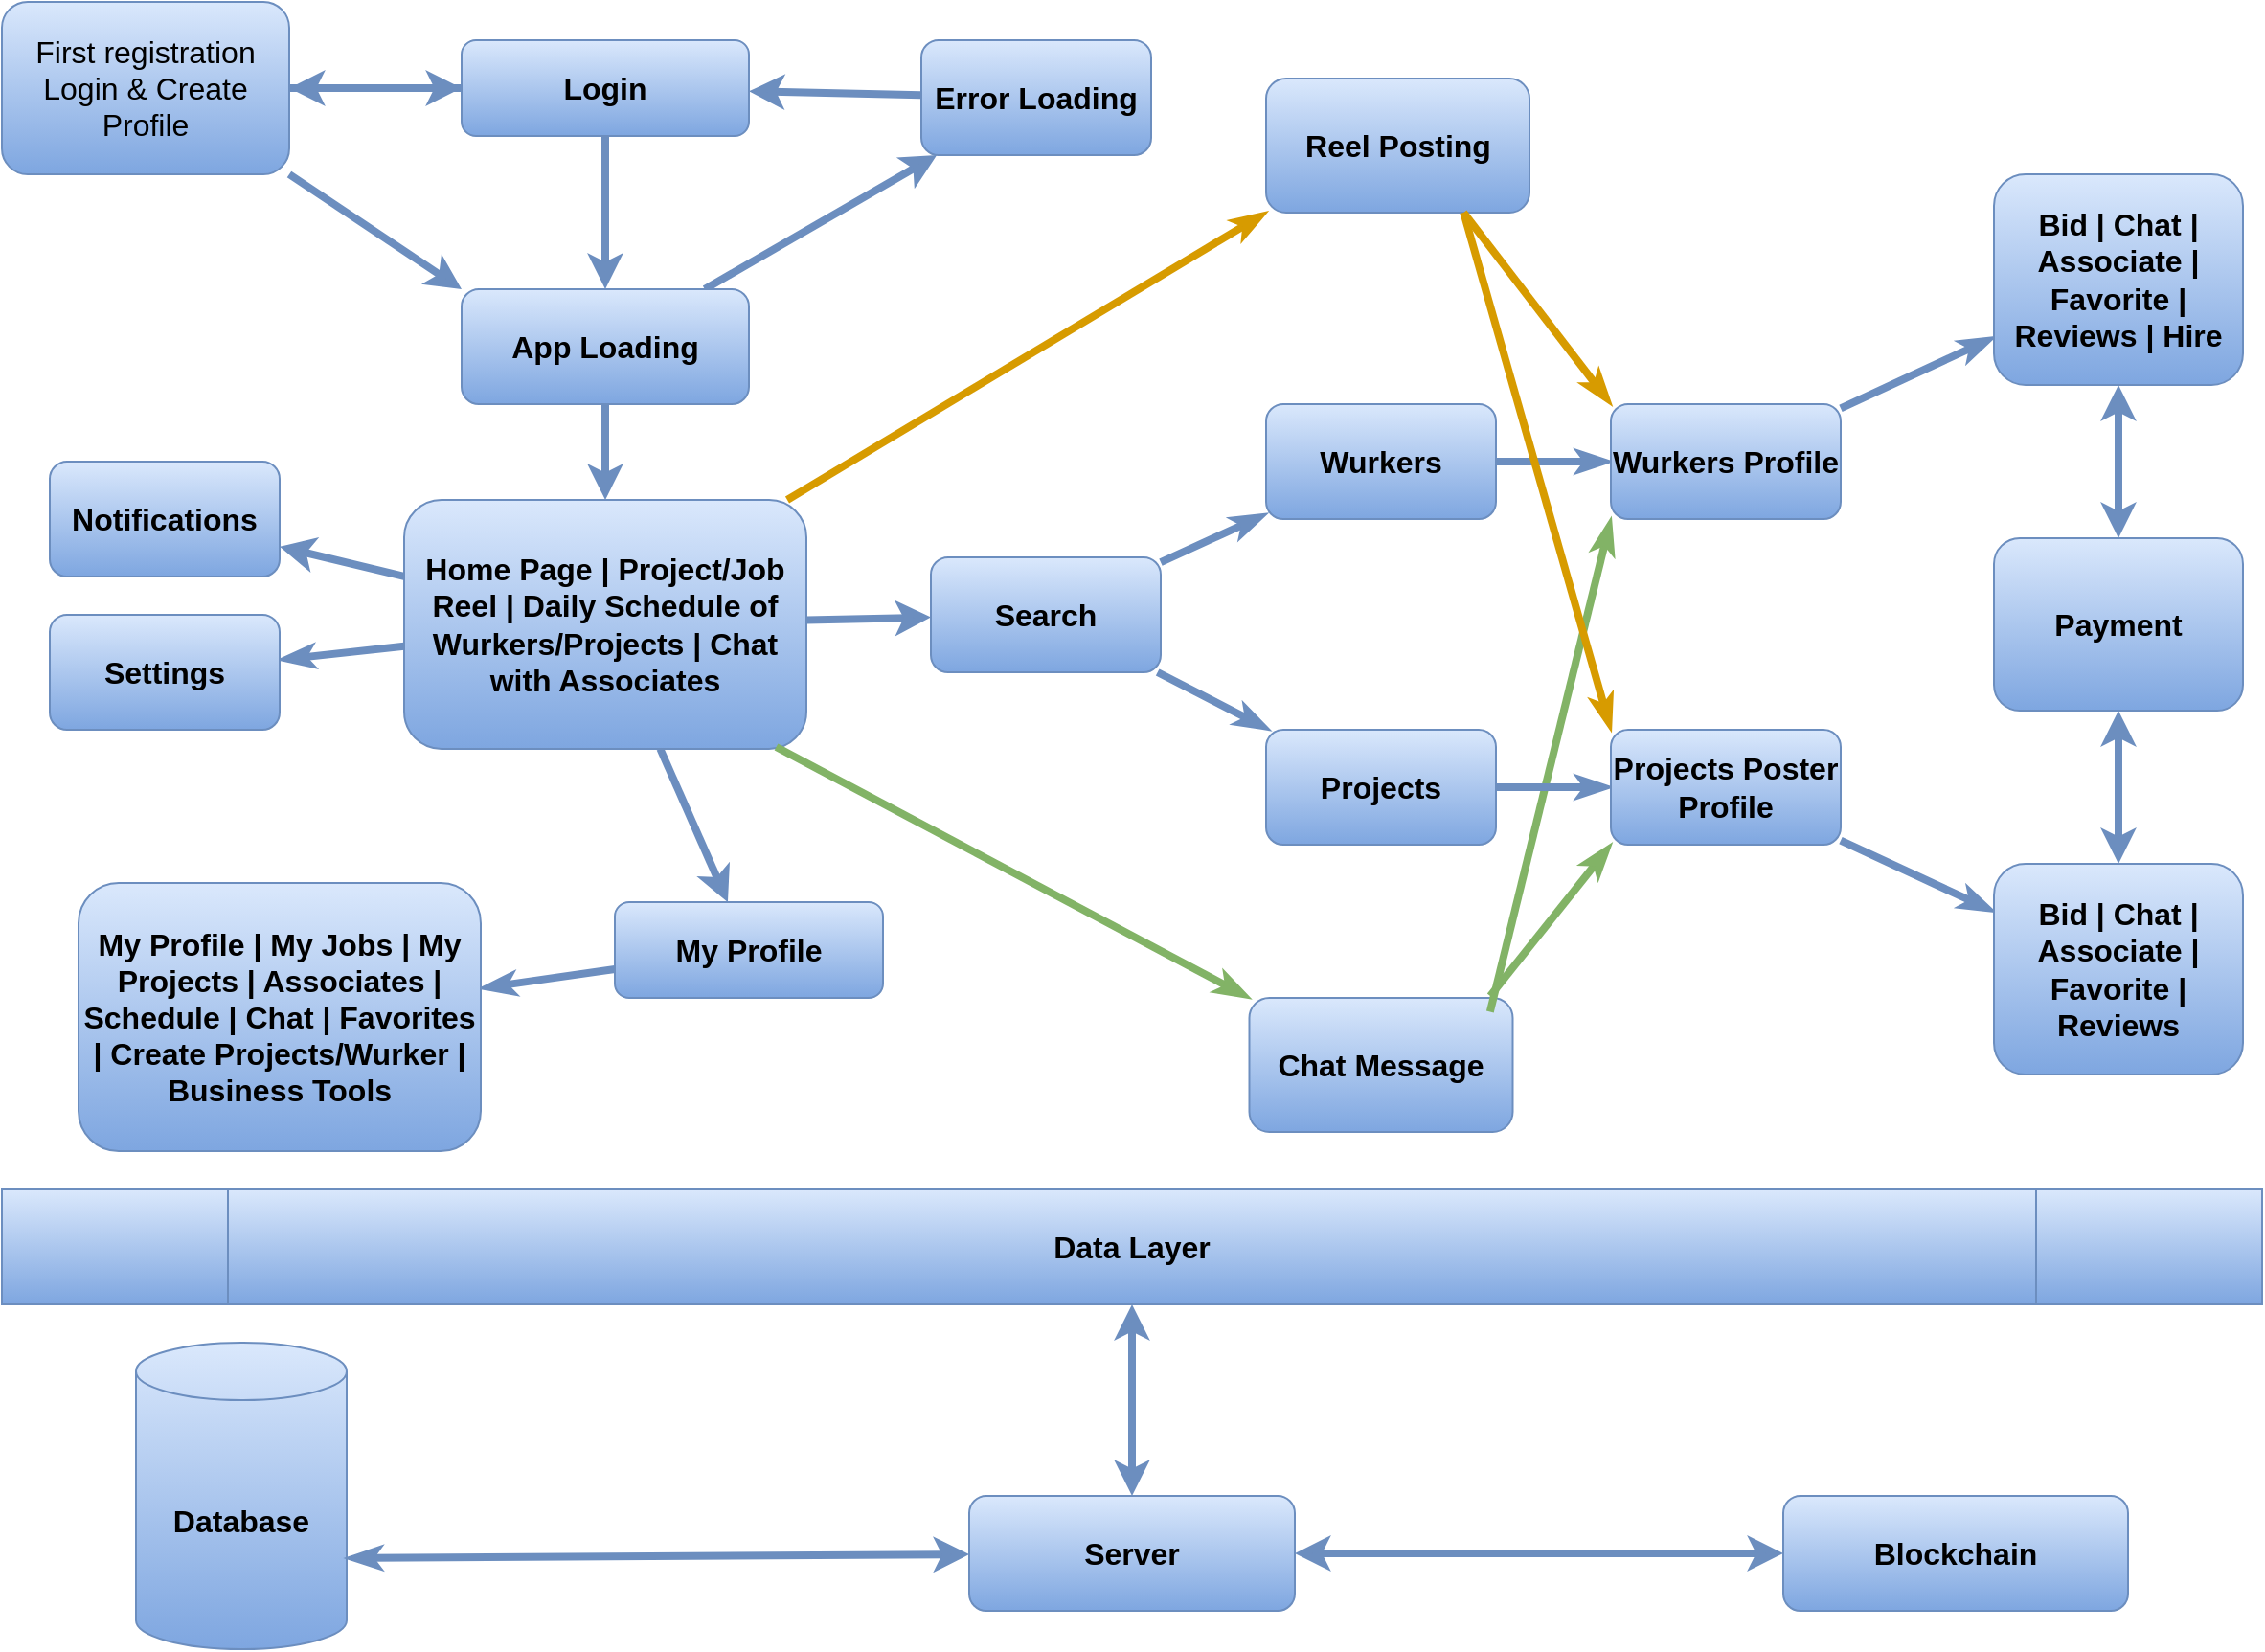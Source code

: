 <mxfile>
    <diagram id="QaHvWn-cl2_Ptz0q-BFI" name="Page-1">
        <mxGraphModel dx="2450" dy="1358" grid="1" gridSize="10" guides="1" tooltips="1" connect="1" arrows="1" fold="1" page="0" pageScale="1" pageWidth="1100" pageHeight="850" background="none" math="0" shadow="0">
            <root>
                <mxCell id="0"/>
                <mxCell id="1" parent="0"/>
                <mxCell id="13" value="" style="edgeStyle=none;html=1;strokeWidth=4;gradientColor=#7ea6e0;fillColor=#dae8fc;strokeColor=#6c8ebf;fontColor=#000000;fontStyle=1" edge="1" parent="1" source="2" target="12">
                    <mxGeometry relative="1" as="geometry"/>
                </mxCell>
                <mxCell id="17" value="" style="edgeStyle=none;html=1;strokeWidth=4;gradientColor=#7ea6e0;fillColor=#dae8fc;strokeColor=#6c8ebf;fontColor=#000000;fontStyle=1" edge="1" parent="1" source="2" target="16">
                    <mxGeometry relative="1" as="geometry"/>
                </mxCell>
                <mxCell id="2" value="&lt;span style=&quot;font-size: 16px&quot;&gt;App Loading&lt;/span&gt;" style="rounded=1;whiteSpace=wrap;html=1;gradientColor=#7ea6e0;fillColor=#dae8fc;strokeColor=#6c8ebf;fontColor=#000000;fontStyle=1" vertex="1" parent="1">
                    <mxGeometry x="-240" y="100" width="150" height="60" as="geometry"/>
                </mxCell>
                <mxCell id="14" value="" style="edgeStyle=none;html=1;strokeWidth=4;gradientColor=#7ea6e0;fillColor=#dae8fc;strokeColor=#6c8ebf;fontColor=#000000;fontStyle=1" edge="1" parent="1" source="5" target="8">
                    <mxGeometry relative="1" as="geometry"/>
                </mxCell>
                <mxCell id="5" value="&lt;font style=&quot;font-size: 16px&quot;&gt;First registration Login &amp;amp; Create Profile&lt;/font&gt;" style="rounded=1;whiteSpace=wrap;html=1;gradientColor=#7ea6e0;fillColor=#dae8fc;strokeColor=#6c8ebf;fontColor=#000000;" vertex="1" parent="1">
                    <mxGeometry x="-480" y="-50" width="150" height="90" as="geometry"/>
                </mxCell>
                <mxCell id="7" value="" style="endArrow=classic;html=1;exitX=1;exitY=1;exitDx=0;exitDy=0;strokeWidth=4;entryX=0;entryY=0;entryDx=0;entryDy=0;gradientColor=#7ea6e0;fillColor=#dae8fc;strokeColor=#6c8ebf;fontColor=#000000;fontStyle=1" edge="1" parent="1" source="5" target="2">
                    <mxGeometry width="50" height="50" relative="1" as="geometry">
                        <mxPoint x="190" y="390" as="sourcePoint"/>
                        <mxPoint x="-240" y="130" as="targetPoint"/>
                        <Array as="points"/>
                    </mxGeometry>
                </mxCell>
                <mxCell id="11" value="" style="edgeStyle=none;html=1;strokeWidth=4;gradientColor=#7ea6e0;fillColor=#dae8fc;strokeColor=#6c8ebf;fontColor=#000000;fontStyle=1" edge="1" parent="1" source="8" target="2">
                    <mxGeometry relative="1" as="geometry"/>
                </mxCell>
                <mxCell id="15" value="" style="edgeStyle=none;html=1;strokeWidth=4;gradientColor=#7ea6e0;fillColor=#dae8fc;strokeColor=#6c8ebf;fontColor=#000000;fontStyle=1" edge="1" parent="1" source="8" target="5">
                    <mxGeometry relative="1" as="geometry"/>
                </mxCell>
                <mxCell id="8" value="&lt;font style=&quot;font-size: 16px&quot;&gt;Login&lt;/font&gt;" style="rounded=1;whiteSpace=wrap;html=1;gradientColor=#7ea6e0;fillColor=#dae8fc;strokeColor=#6c8ebf;fontColor=#000000;fontStyle=1" vertex="1" parent="1">
                    <mxGeometry x="-240" y="-30" width="150" height="50" as="geometry"/>
                </mxCell>
                <mxCell id="20" value="" style="edgeStyle=none;html=1;strokeWidth=4;gradientColor=#7ea6e0;fillColor=#dae8fc;strokeColor=#6c8ebf;fontColor=#000000;fontStyle=1" edge="1" parent="1" source="12" target="19">
                    <mxGeometry relative="1" as="geometry"/>
                </mxCell>
                <mxCell id="28" value="" style="edgeStyle=none;html=1;strokeWidth=4;gradientColor=#7ea6e0;fillColor=#dae8fc;strokeColor=#6c8ebf;fontColor=#000000;fontStyle=1" edge="1" parent="1" source="12" target="27">
                    <mxGeometry relative="1" as="geometry"/>
                </mxCell>
                <mxCell id="30" value="" style="edgeStyle=none;html=1;strokeWidth=4;gradientColor=#7ea6e0;fillColor=#dae8fc;strokeColor=#6c8ebf;fontColor=#000000;fontStyle=1" edge="1" parent="1" source="12" target="29">
                    <mxGeometry relative="1" as="geometry"/>
                </mxCell>
                <mxCell id="12" value="&lt;span style=&quot;font-size: 16px&quot;&gt;Home Page |&amp;nbsp;&lt;/span&gt;&lt;span style=&quot;font-size: 16px&quot;&gt;Project/Job Reel |&amp;nbsp;&lt;/span&gt;&lt;span style=&quot;font-size: 16px&quot;&gt;Daily Schedule of Wurkers/Projects |&amp;nbsp;&lt;/span&gt;&lt;span style=&quot;font-size: 16px&quot;&gt;Chat with Associates&lt;/span&gt;" style="rounded=1;whiteSpace=wrap;html=1;gradientColor=#7ea6e0;fillColor=#dae8fc;strokeColor=#6c8ebf;fontColor=#000000;fontStyle=1" vertex="1" parent="1">
                    <mxGeometry x="-270" y="210" width="210" height="130" as="geometry"/>
                </mxCell>
                <mxCell id="18" value="" style="edgeStyle=none;html=1;strokeWidth=4;gradientColor=#7ea6e0;fillColor=#dae8fc;strokeColor=#6c8ebf;fontColor=#000000;fontStyle=1" edge="1" parent="1" source="16" target="8">
                    <mxGeometry relative="1" as="geometry"/>
                </mxCell>
                <mxCell id="16" value="&lt;span style=&quot;font-size: 16px&quot;&gt;Error Loading&lt;/span&gt;" style="whiteSpace=wrap;html=1;rounded=1;gradientColor=#7ea6e0;fillColor=#dae8fc;strokeColor=#6c8ebf;fontColor=#000000;fontStyle=1" vertex="1" parent="1">
                    <mxGeometry y="-30" width="120" height="60" as="geometry"/>
                </mxCell>
                <mxCell id="19" value="&lt;span style=&quot;font-size: 16px&quot;&gt;Notifications&lt;/span&gt;" style="whiteSpace=wrap;html=1;rounded=1;gradientColor=#7ea6e0;fillColor=#dae8fc;strokeColor=#6c8ebf;fontColor=#000000;fontStyle=1" vertex="1" parent="1">
                    <mxGeometry x="-455" y="190" width="120" height="60" as="geometry"/>
                </mxCell>
                <mxCell id="27" value="&lt;span style=&quot;font-size: 16px&quot;&gt;My Profile&lt;/span&gt;" style="whiteSpace=wrap;html=1;rounded=1;gradientColor=#7ea6e0;fillColor=#dae8fc;strokeColor=#6c8ebf;fontColor=#000000;fontStyle=1" vertex="1" parent="1">
                    <mxGeometry x="-160" y="420" width="140" height="50" as="geometry"/>
                </mxCell>
                <mxCell id="29" value="&lt;font style=&quot;font-size: 16px&quot;&gt;Search&lt;/font&gt;" style="whiteSpace=wrap;html=1;rounded=1;gradientColor=#7ea6e0;fillColor=#dae8fc;strokeColor=#6c8ebf;fontColor=#000000;fontStyle=1" vertex="1" parent="1">
                    <mxGeometry x="5" y="240" width="120" height="60" as="geometry"/>
                </mxCell>
                <mxCell id="42" value="" style="edgeStyle=none;curved=1;html=1;startArrow=classicThin;startFill=1;endArrow=none;endFill=0;strokeWidth=4;gradientColor=#7ea6e0;fillColor=#dae8fc;strokeColor=#6c8ebf;fontColor=#000000;fontStyle=1" edge="1" parent="1" source="37" target="29">
                    <mxGeometry relative="1" as="geometry"/>
                </mxCell>
                <mxCell id="37" value="&lt;span style=&quot;font-size: 16px&quot;&gt;Projects&lt;/span&gt;" style="whiteSpace=wrap;html=1;rounded=1;gradientColor=#7ea6e0;fillColor=#dae8fc;strokeColor=#6c8ebf;fontColor=#000000;fontStyle=1" vertex="1" parent="1">
                    <mxGeometry x="180" y="330" width="120" height="60" as="geometry"/>
                </mxCell>
                <mxCell id="41" value="" style="edgeStyle=none;curved=1;html=1;startArrow=classicThin;startFill=1;endArrow=none;endFill=0;strokeWidth=4;gradientColor=#7ea6e0;fillColor=#dae8fc;strokeColor=#6c8ebf;fontColor=#000000;fontStyle=1" edge="1" parent="1" source="38" target="29">
                    <mxGeometry relative="1" as="geometry"/>
                </mxCell>
                <mxCell id="38" value="&lt;font style=&quot;font-size: 16px&quot;&gt;Wurkers&lt;/font&gt;" style="whiteSpace=wrap;html=1;rounded=1;gradientColor=#7ea6e0;fillColor=#dae8fc;strokeColor=#6c8ebf;fontColor=#000000;fontStyle=1" vertex="1" parent="1">
                    <mxGeometry x="180" y="160" width="120" height="60" as="geometry"/>
                </mxCell>
                <mxCell id="44" value="" style="edgeStyle=none;curved=1;html=1;startArrow=classicThin;startFill=1;endArrow=none;endFill=0;strokeWidth=4;gradientColor=#7ea6e0;fillColor=#dae8fc;strokeColor=#6c8ebf;fontColor=#000000;fontStyle=1" edge="1" parent="1" source="43" target="12">
                    <mxGeometry relative="1" as="geometry"/>
                </mxCell>
                <mxCell id="43" value="&lt;span style=&quot;font-size: 16px&quot;&gt;Settings&lt;/span&gt;" style="whiteSpace=wrap;html=1;rounded=1;gradientColor=#7ea6e0;fillColor=#dae8fc;strokeColor=#6c8ebf;fontColor=#000000;fontStyle=1" vertex="1" parent="1">
                    <mxGeometry x="-455" y="270" width="120" height="60" as="geometry"/>
                </mxCell>
                <mxCell id="63" style="edgeStyle=none;curved=1;html=1;exitX=0;exitY=0;exitDx=0;exitDy=0;entryX=0.925;entryY=0.992;entryDx=0;entryDy=0;entryPerimeter=0;startArrow=classicThin;startFill=1;endArrow=none;endFill=0;strokeWidth=4;fillColor=#d5e8d4;strokeColor=#82b366;gradientColor=#97d077;fontColor=#000000;fontStyle=1" edge="1" parent="1" source="45" target="12">
                    <mxGeometry relative="1" as="geometry"/>
                </mxCell>
                <mxCell id="45" value="&lt;span style=&quot;font-size: 16px&quot;&gt;Chat Message&lt;/span&gt;" style="whiteSpace=wrap;html=1;rounded=1;gradientColor=#7ea6e0;fillColor=#dae8fc;strokeColor=#6c8ebf;fontColor=#000000;fontStyle=1" vertex="1" parent="1">
                    <mxGeometry x="171.25" y="470" width="137.5" height="70" as="geometry"/>
                </mxCell>
                <mxCell id="52" style="edgeStyle=none;curved=1;html=1;exitX=0;exitY=1;exitDx=0;exitDy=0;startArrow=classicThin;startFill=1;endArrow=none;endFill=0;strokeWidth=4;fillColor=#ffcd28;strokeColor=#d79b00;gradientColor=#ffa500;fontColor=#000000;fontStyle=1" edge="1" parent="1" source="46">
                    <mxGeometry relative="1" as="geometry">
                        <mxPoint x="-70" y="210" as="targetPoint"/>
                    </mxGeometry>
                </mxCell>
                <mxCell id="46" value="&lt;span style=&quot;font-size: 16px&quot;&gt;Reel Posting&lt;/span&gt;" style="whiteSpace=wrap;html=1;rounded=1;gradientColor=#7ea6e0;fillColor=#dae8fc;strokeColor=#6c8ebf;fontColor=#000000;fontStyle=1" vertex="1" parent="1">
                    <mxGeometry x="180" y="-10" width="137.5" height="70" as="geometry"/>
                </mxCell>
                <mxCell id="56" value="" style="edgeStyle=none;curved=1;html=1;startArrow=classicThin;startFill=1;endArrow=none;endFill=0;strokeWidth=4;gradientColor=#7ea6e0;fillColor=#dae8fc;strokeColor=#6c8ebf;fontColor=#000000;fontStyle=1" edge="1" parent="1" source="53" target="38">
                    <mxGeometry relative="1" as="geometry"/>
                </mxCell>
                <mxCell id="61" style="edgeStyle=none;curved=1;html=1;exitX=0;exitY=0;exitDx=0;exitDy=0;entryX=0.75;entryY=1;entryDx=0;entryDy=0;startArrow=classicThin;startFill=1;endArrow=none;endFill=0;strokeWidth=4;fillColor=#ffcd28;strokeColor=#d79b00;gradientColor=#ffa500;fontColor=#000000;fontStyle=1" edge="1" parent="1" source="53" target="46">
                    <mxGeometry relative="1" as="geometry"/>
                </mxCell>
                <mxCell id="66" style="edgeStyle=none;curved=1;html=1;exitX=0;exitY=1;exitDx=0;exitDy=0;entryX=0.914;entryY=0.104;entryDx=0;entryDy=0;entryPerimeter=0;startArrow=classicThin;startFill=1;endArrow=none;endFill=0;strokeWidth=4;fillColor=#d5e8d4;strokeColor=#82b366;gradientColor=#97d077;fontColor=#000000;fontStyle=1" edge="1" parent="1" source="53" target="45">
                    <mxGeometry relative="1" as="geometry"/>
                </mxCell>
                <mxCell id="53" value="&lt;font style=&quot;font-size: 16px&quot;&gt;Wurkers Profile&lt;/font&gt;" style="whiteSpace=wrap;html=1;rounded=1;gradientColor=#7ea6e0;fillColor=#dae8fc;strokeColor=#6c8ebf;fontColor=#000000;fontStyle=1" vertex="1" parent="1">
                    <mxGeometry x="360" y="160" width="120" height="60" as="geometry"/>
                </mxCell>
                <mxCell id="55" value="" style="edgeStyle=none;curved=1;html=1;startArrow=classicThin;startFill=1;endArrow=none;endFill=0;strokeWidth=4;gradientColor=#7ea6e0;fillColor=#dae8fc;strokeColor=#6c8ebf;fontColor=#000000;fontStyle=1" edge="1" parent="1" source="54" target="37">
                    <mxGeometry relative="1" as="geometry"/>
                </mxCell>
                <mxCell id="62" style="edgeStyle=none;curved=1;html=1;exitX=0;exitY=0;exitDx=0;exitDy=0;entryX=0.75;entryY=1;entryDx=0;entryDy=0;startArrow=classicThin;startFill=1;endArrow=none;endFill=0;strokeWidth=4;fillColor=#ffcd28;strokeColor=#d79b00;gradientColor=#ffa500;fontColor=#000000;fontStyle=1" edge="1" parent="1" source="54" target="46">
                    <mxGeometry relative="1" as="geometry"/>
                </mxCell>
                <mxCell id="64" style="edgeStyle=none;curved=1;html=1;exitX=0;exitY=1;exitDx=0;exitDy=0;startArrow=classicThin;startFill=1;endArrow=none;endFill=0;strokeWidth=4;fillColor=#d5e8d4;strokeColor=#82b366;gradientColor=#97d077;fontColor=#000000;fontStyle=1" edge="1" parent="1" source="54">
                    <mxGeometry relative="1" as="geometry">
                        <mxPoint x="297" y="469" as="targetPoint"/>
                    </mxGeometry>
                </mxCell>
                <mxCell id="54" value="&lt;span style=&quot;font-size: 16px&quot;&gt;Projects Poster Profile&lt;/span&gt;" style="whiteSpace=wrap;html=1;rounded=1;gradientColor=#7ea6e0;fillColor=#dae8fc;strokeColor=#6c8ebf;fontColor=#000000;fontStyle=1" vertex="1" parent="1">
                    <mxGeometry x="360" y="330" width="120" height="60" as="geometry"/>
                </mxCell>
                <mxCell id="59" value="" style="edgeStyle=none;curved=1;html=1;startArrow=classicThin;startFill=1;endArrow=none;endFill=0;strokeWidth=4;gradientColor=#7ea6e0;fillColor=#dae8fc;strokeColor=#6c8ebf;fontColor=#000000;fontStyle=1" edge="1" parent="1" source="57" target="53">
                    <mxGeometry relative="1" as="geometry"/>
                </mxCell>
                <mxCell id="81" value="" style="edgeStyle=none;curved=1;html=1;startArrow=classic;startFill=1;endArrow=classic;endFill=1;strokeWidth=4;gradientColor=#7ea6e0;fillColor=#dae8fc;strokeColor=#6c8ebf;fontColor=#000000;fontStyle=1" edge="1" parent="1" source="57" target="80">
                    <mxGeometry relative="1" as="geometry"/>
                </mxCell>
                <mxCell id="57" value="&lt;font style=&quot;font-size: 16px&quot;&gt;Bid | Chat | Associate | Favorite | Reviews | Hire&lt;/font&gt;" style="whiteSpace=wrap;html=1;rounded=1;gradientColor=#7ea6e0;fillColor=#dae8fc;strokeColor=#6c8ebf;fontColor=#000000;fontStyle=1" vertex="1" parent="1">
                    <mxGeometry x="560" y="40" width="130" height="110" as="geometry"/>
                </mxCell>
                <mxCell id="60" value="" style="edgeStyle=none;curved=1;html=1;startArrow=classicThin;startFill=1;endArrow=none;endFill=0;strokeWidth=4;gradientColor=#7ea6e0;fillColor=#dae8fc;strokeColor=#6c8ebf;fontColor=#000000;fontStyle=1" edge="1" parent="1" source="58" target="54">
                    <mxGeometry relative="1" as="geometry"/>
                </mxCell>
                <mxCell id="82" value="" style="edgeStyle=none;curved=1;html=1;startArrow=classic;startFill=1;endArrow=classic;endFill=1;strokeWidth=4;gradientColor=#7ea6e0;fillColor=#dae8fc;strokeColor=#6c8ebf;fontColor=#000000;fontStyle=1" edge="1" parent="1" source="58" target="80">
                    <mxGeometry relative="1" as="geometry"/>
                </mxCell>
                <mxCell id="58" value="&lt;font style=&quot;font-size: 16px&quot;&gt;Bid | Chat | Associate | Favorite | Reviews&lt;/font&gt;" style="whiteSpace=wrap;html=1;rounded=1;gradientColor=#7ea6e0;fillColor=#dae8fc;strokeColor=#6c8ebf;fontColor=#000000;fontStyle=1" vertex="1" parent="1">
                    <mxGeometry x="560" y="400" width="130" height="110" as="geometry"/>
                </mxCell>
                <mxCell id="69" value="" style="edgeStyle=none;curved=1;html=1;startArrow=classic;startFill=1;endArrow=classic;endFill=1;strokeWidth=4;gradientColor=#7ea6e0;fillColor=#dae8fc;strokeColor=#6c8ebf;fontColor=#000000;fontStyle=1" edge="1" parent="1" source="76" target="68">
                    <mxGeometry relative="1" as="geometry"/>
                </mxCell>
                <mxCell id="67" value="&lt;font style=&quot;font-size: 16px&quot;&gt;Database&lt;/font&gt;" style="shape=cylinder3;whiteSpace=wrap;html=1;boundedLbl=1;backgroundOutline=1;size=15;gradientColor=#7ea6e0;fillColor=#dae8fc;strokeColor=#6c8ebf;fontColor=#000000;fontStyle=1" vertex="1" parent="1">
                    <mxGeometry x="-410" y="650" width="110" height="160" as="geometry"/>
                </mxCell>
                <mxCell id="68" value="&lt;font style=&quot;font-size: 16px&quot;&gt;Data Layer&lt;/font&gt;" style="shape=process;whiteSpace=wrap;html=1;backgroundOutline=1;gradientColor=#7ea6e0;fillColor=#dae8fc;strokeColor=#6c8ebf;fontColor=#000000;fontStyle=1" vertex="1" parent="1">
                    <mxGeometry x="-480" y="570" width="1180" height="60" as="geometry"/>
                </mxCell>
                <mxCell id="75" value="" style="edgeStyle=none;curved=1;html=1;startArrow=classicThin;startFill=1;endArrow=none;endFill=0;strokeWidth=4;gradientColor=#7ea6e0;fillColor=#dae8fc;strokeColor=#6c8ebf;fontColor=#000000;fontStyle=1" edge="1" parent="1" source="72" target="27">
                    <mxGeometry relative="1" as="geometry"/>
                </mxCell>
                <mxCell id="72" value="&lt;span style=&quot;font-size: 16px&quot;&gt;My Profile | My Jobs | My Projects | Associates | Schedule | Chat | Favorites | Create Projects/Wurker | Business Tools&lt;/span&gt;" style="whiteSpace=wrap;html=1;rounded=1;gradientColor=#7ea6e0;fillColor=#dae8fc;strokeColor=#6c8ebf;fontColor=#000000;fontStyle=1" vertex="1" parent="1">
                    <mxGeometry x="-440" y="410" width="210" height="140" as="geometry"/>
                </mxCell>
                <mxCell id="76" value="&lt;font style=&quot;font-size: 16px&quot;&gt;Server&lt;/font&gt;" style="rounded=1;whiteSpace=wrap;html=1;gradientColor=#7ea6e0;fillColor=#dae8fc;strokeColor=#6c8ebf;fontColor=#000000;fontStyle=1" vertex="1" parent="1">
                    <mxGeometry x="25" y="730" width="170" height="60" as="geometry"/>
                </mxCell>
                <mxCell id="77" value="" style="edgeStyle=none;curved=1;html=1;startArrow=classicThin;startFill=1;endArrow=classic;endFill=1;strokeWidth=4;exitX=1;exitY=0;exitDx=0;exitDy=112.5;exitPerimeter=0;gradientColor=#7ea6e0;fillColor=#dae8fc;strokeColor=#6c8ebf;fontColor=#000000;fontStyle=1" edge="1" parent="1" source="67" target="76">
                    <mxGeometry relative="1" as="geometry">
                        <mxPoint x="-225" y="797.564" as="sourcePoint"/>
                        <mxPoint x="59.13" y="630.0" as="targetPoint"/>
                    </mxGeometry>
                </mxCell>
                <mxCell id="79" style="edgeStyle=none;curved=1;html=1;exitX=0;exitY=0.5;exitDx=0;exitDy=0;entryX=1;entryY=0.5;entryDx=0;entryDy=0;startArrow=classic;startFill=1;endArrow=classic;endFill=1;strokeWidth=4;gradientColor=#7ea6e0;fillColor=#dae8fc;strokeColor=#6c8ebf;fontColor=#000000;fontStyle=1" edge="1" parent="1" source="78" target="76">
                    <mxGeometry relative="1" as="geometry"/>
                </mxCell>
                <mxCell id="78" value="&lt;font style=&quot;font-size: 16px&quot;&gt;Blockchain&lt;/font&gt;" style="rounded=1;whiteSpace=wrap;html=1;gradientColor=#7ea6e0;fillColor=#dae8fc;strokeColor=#6c8ebf;fontColor=#000000;fontStyle=1" vertex="1" parent="1">
                    <mxGeometry x="450" y="730" width="180" height="60" as="geometry"/>
                </mxCell>
                <mxCell id="80" value="&lt;font style=&quot;font-size: 16px&quot;&gt;Payment&lt;/font&gt;" style="whiteSpace=wrap;html=1;rounded=1;gradientColor=#7ea6e0;fillColor=#dae8fc;strokeColor=#6c8ebf;fontColor=#000000;fontStyle=1" vertex="1" parent="1">
                    <mxGeometry x="560" y="230" width="130" height="90" as="geometry"/>
                </mxCell>
            </root>
        </mxGraphModel>
    </diagram>
</mxfile>